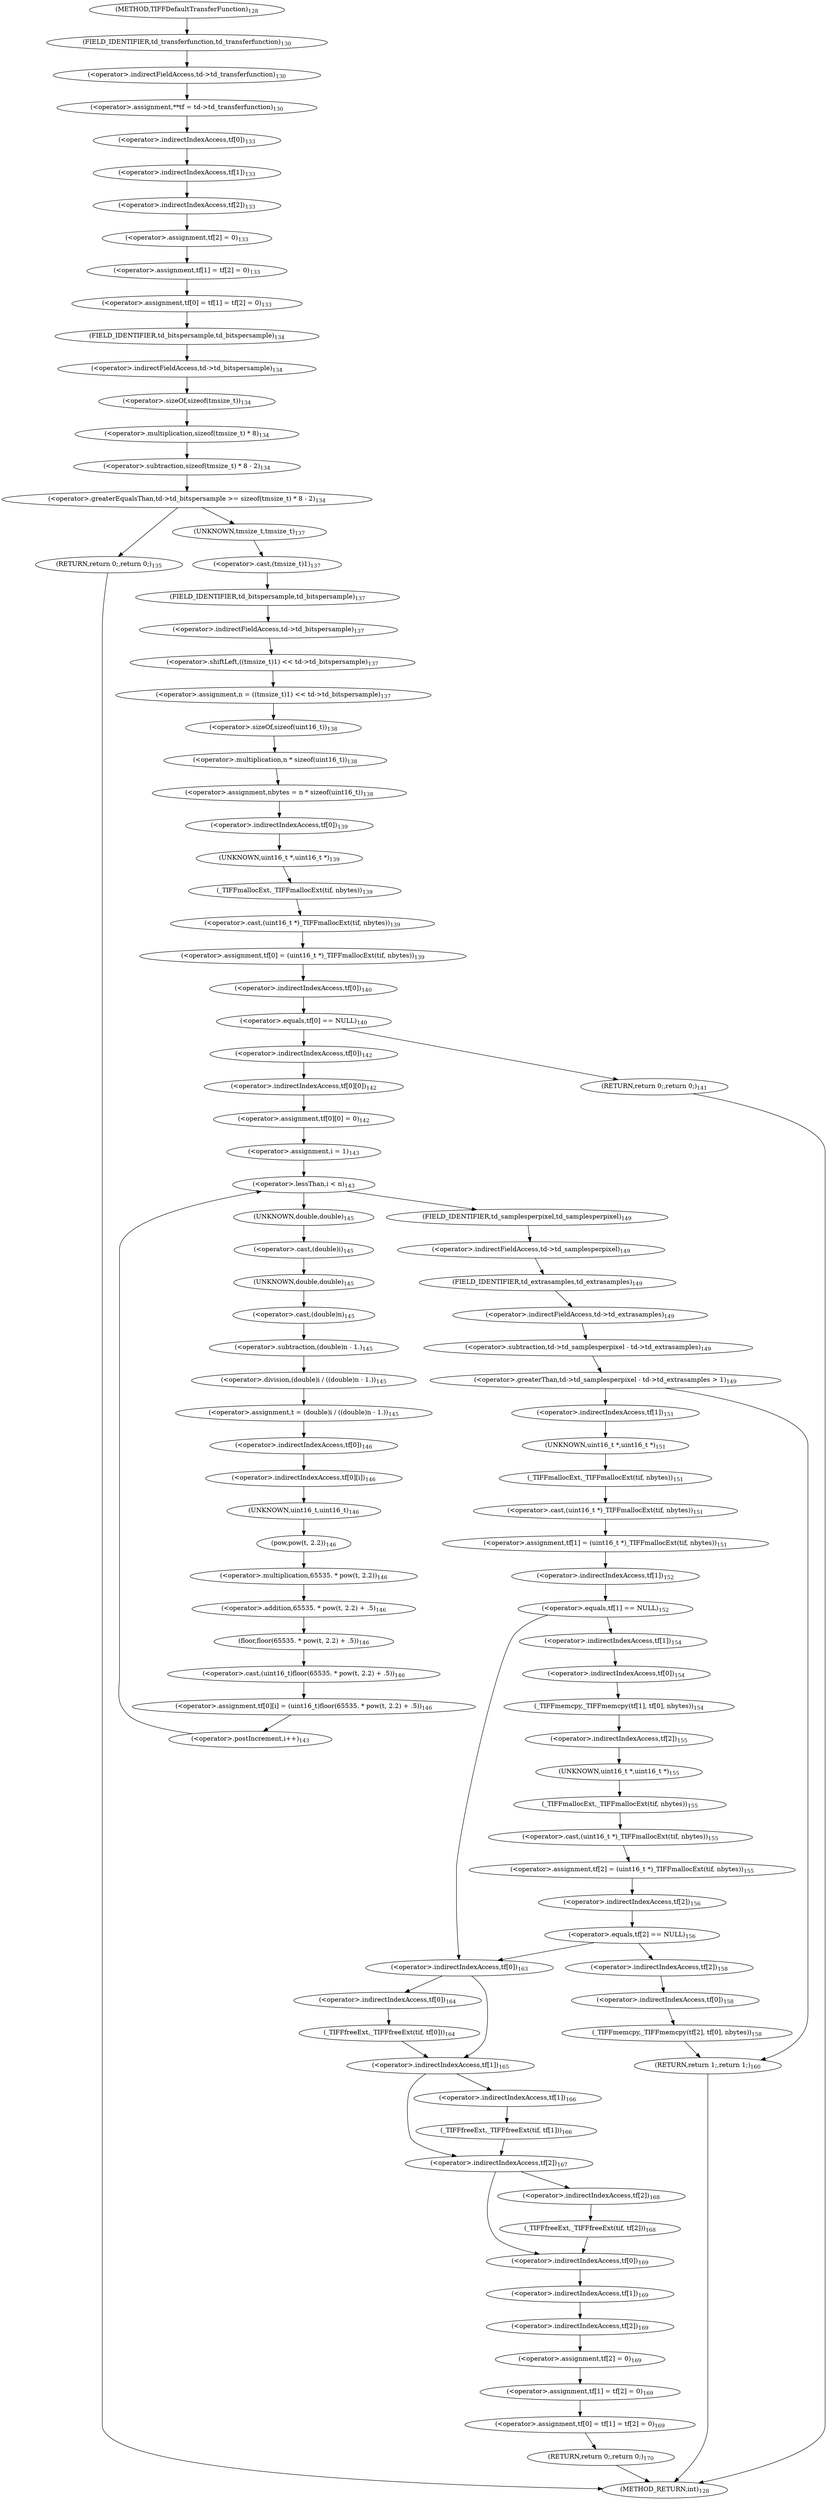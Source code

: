 digraph "TIFFDefaultTransferFunction" {  
"20848" [label = <(&lt;operator&gt;.assignment,**tf = td-&gt;td_transferfunction)<SUB>130</SUB>> ]
"20856" [label = <(&lt;operator&gt;.assignment,tf[0] = tf[1] = tf[2] = 0)<SUB>133</SUB>> ]
"20883" [label = <(&lt;operator&gt;.assignment,n = ((tmsize_t)1) &lt;&lt; td-&gt;td_bitspersample)<SUB>137</SUB>> ]
"20892" [label = <(&lt;operator&gt;.assignment,nbytes = n * sizeof(uint16_t))<SUB>138</SUB>> ]
"20898" [label = <(&lt;operator&gt;.assignment,tf[0] = (uint16_t *)_TIFFmallocExt(tif, nbytes))<SUB>139</SUB>> ]
"20916" [label = <(&lt;operator&gt;.assignment,tf[0][0] = 0)<SUB>142</SUB>> ]
"21023" [label = <(RETURN,return 1;,return 1;)<SUB>160</SUB>> ]
"21056" [label = <(&lt;operator&gt;.assignment,tf[0] = tf[1] = tf[2] = 0)<SUB>169</SUB>> ]
"21069" [label = <(RETURN,return 0;,return 0;)<SUB>170</SUB>> ]
"20850" [label = <(&lt;operator&gt;.indirectFieldAccess,td-&gt;td_transferfunction)<SUB>130</SUB>> ]
"20857" [label = <(&lt;operator&gt;.indirectIndexAccess,tf[0])<SUB>133</SUB>> ]
"20860" [label = <(&lt;operator&gt;.assignment,tf[1] = tf[2] = 0)<SUB>133</SUB>> ]
"20870" [label = <(&lt;operator&gt;.greaterEqualsThan,td-&gt;td_bitspersample &gt;= sizeof(tmsize_t) * 8 - 2)<SUB>134</SUB>> ]
"20885" [label = <(&lt;operator&gt;.shiftLeft,((tmsize_t)1) &lt;&lt; td-&gt;td_bitspersample)<SUB>137</SUB>> ]
"20894" [label = <(&lt;operator&gt;.multiplication,n * sizeof(uint16_t))<SUB>138</SUB>> ]
"20899" [label = <(&lt;operator&gt;.indirectIndexAccess,tf[0])<SUB>139</SUB>> ]
"20902" [label = <(&lt;operator&gt;.cast,(uint16_t *)_TIFFmallocExt(tif, nbytes))<SUB>139</SUB>> ]
"20908" [label = <(&lt;operator&gt;.equals,tf[0] == NULL)<SUB>140</SUB>> ]
"20917" [label = <(&lt;operator&gt;.indirectIndexAccess,tf[0][0])<SUB>142</SUB>> ]
"20928" [label = <(&lt;operator&gt;.lessThan,i &lt; n)<SUB>143</SUB>> ]
"20931" [label = <(&lt;operator&gt;.postIncrement,i++)<SUB>143</SUB>> ]
"20963" [label = <(&lt;operator&gt;.greaterThan,td-&gt;td_samplesperpixel - td-&gt;td_extrasamples &gt; 1)<SUB>149</SUB>> ]
"21027" [label = <(&lt;operator&gt;.indirectIndexAccess,tf[0])<SUB>163</SUB>> ]
"21037" [label = <(&lt;operator&gt;.indirectIndexAccess,tf[1])<SUB>165</SUB>> ]
"21047" [label = <(&lt;operator&gt;.indirectIndexAccess,tf[2])<SUB>167</SUB>> ]
"21057" [label = <(&lt;operator&gt;.indirectIndexAccess,tf[0])<SUB>169</SUB>> ]
"21060" [label = <(&lt;operator&gt;.assignment,tf[1] = tf[2] = 0)<SUB>169</SUB>> ]
"20852" [label = <(FIELD_IDENTIFIER,td_transferfunction,td_transferfunction)<SUB>130</SUB>> ]
"20861" [label = <(&lt;operator&gt;.indirectIndexAccess,tf[1])<SUB>133</SUB>> ]
"20864" [label = <(&lt;operator&gt;.assignment,tf[2] = 0)<SUB>133</SUB>> ]
"20871" [label = <(&lt;operator&gt;.indirectFieldAccess,td-&gt;td_bitspersample)<SUB>134</SUB>> ]
"20874" [label = <(&lt;operator&gt;.subtraction,sizeof(tmsize_t) * 8 - 2)<SUB>134</SUB>> ]
"20881" [label = <(RETURN,return 0;,return 0;)<SUB>135</SUB>> ]
"20886" [label = <(&lt;operator&gt;.cast,(tmsize_t)1)<SUB>137</SUB>> ]
"20889" [label = <(&lt;operator&gt;.indirectFieldAccess,td-&gt;td_bitspersample)<SUB>137</SUB>> ]
"20896" [label = <(&lt;operator&gt;.sizeOf,sizeof(uint16_t))<SUB>138</SUB>> ]
"20903" [label = <(UNKNOWN,uint16_t *,uint16_t *)<SUB>139</SUB>> ]
"20904" [label = <(_TIFFmallocExt,_TIFFmallocExt(tif, nbytes))<SUB>139</SUB>> ]
"20909" [label = <(&lt;operator&gt;.indirectIndexAccess,tf[0])<SUB>140</SUB>> ]
"20914" [label = <(RETURN,return 0;,return 0;)<SUB>141</SUB>> ]
"20918" [label = <(&lt;operator&gt;.indirectIndexAccess,tf[0])<SUB>142</SUB>> ]
"20925" [label = <(&lt;operator&gt;.assignment,i = 1)<SUB>143</SUB>> ]
"20935" [label = <(&lt;operator&gt;.assignment,t = (double)i / ((double)n - 1.))<SUB>145</SUB>> ]
"20946" [label = <(&lt;operator&gt;.assignment,tf[0][i] = (uint16_t)floor(65535. * pow(t, 2.2) + .5))<SUB>146</SUB>> ]
"20964" [label = <(&lt;operator&gt;.subtraction,td-&gt;td_samplesperpixel - td-&gt;td_extrasamples)<SUB>149</SUB>> ]
"20973" [label = <(&lt;operator&gt;.assignment,tf[1] = (uint16_t *)_TIFFmallocExt(tif, nbytes))<SUB>151</SUB>> ]
"20990" [label = <(_TIFFmemcpy,_TIFFmemcpy(tf[1], tf[0], nbytes))<SUB>154</SUB>> ]
"20998" [label = <(&lt;operator&gt;.assignment,tf[2] = (uint16_t *)_TIFFmallocExt(tif, nbytes))<SUB>155</SUB>> ]
"21015" [label = <(_TIFFmemcpy,_TIFFmemcpy(tf[2], tf[0], nbytes))<SUB>158</SUB>> ]
"21031" [label = <(_TIFFfreeExt,_TIFFfreeExt(tif, tf[0]))<SUB>164</SUB>> ]
"21041" [label = <(_TIFFfreeExt,_TIFFfreeExt(tif, tf[1]))<SUB>166</SUB>> ]
"21051" [label = <(_TIFFfreeExt,_TIFFfreeExt(tif, tf[2]))<SUB>168</SUB>> ]
"21061" [label = <(&lt;operator&gt;.indirectIndexAccess,tf[1])<SUB>169</SUB>> ]
"21064" [label = <(&lt;operator&gt;.assignment,tf[2] = 0)<SUB>169</SUB>> ]
"20865" [label = <(&lt;operator&gt;.indirectIndexAccess,tf[2])<SUB>133</SUB>> ]
"20873" [label = <(FIELD_IDENTIFIER,td_bitspersample,td_bitspersample)<SUB>134</SUB>> ]
"20875" [label = <(&lt;operator&gt;.multiplication,sizeof(tmsize_t) * 8)<SUB>134</SUB>> ]
"20887" [label = <(UNKNOWN,tmsize_t,tmsize_t)<SUB>137</SUB>> ]
"20891" [label = <(FIELD_IDENTIFIER,td_bitspersample,td_bitspersample)<SUB>137</SUB>> ]
"20937" [label = <(&lt;operator&gt;.division,(double)i / ((double)n - 1.))<SUB>145</SUB>> ]
"20947" [label = <(&lt;operator&gt;.indirectIndexAccess,tf[0][i])<SUB>146</SUB>> ]
"20952" [label = <(&lt;operator&gt;.cast,(uint16_t)floor(65535. * pow(t, 2.2) + .5))<SUB>146</SUB>> ]
"20965" [label = <(&lt;operator&gt;.indirectFieldAccess,td-&gt;td_samplesperpixel)<SUB>149</SUB>> ]
"20968" [label = <(&lt;operator&gt;.indirectFieldAccess,td-&gt;td_extrasamples)<SUB>149</SUB>> ]
"20974" [label = <(&lt;operator&gt;.indirectIndexAccess,tf[1])<SUB>151</SUB>> ]
"20977" [label = <(&lt;operator&gt;.cast,(uint16_t *)_TIFFmallocExt(tif, nbytes))<SUB>151</SUB>> ]
"20983" [label = <(&lt;operator&gt;.equals,tf[1] == NULL)<SUB>152</SUB>> ]
"20991" [label = <(&lt;operator&gt;.indirectIndexAccess,tf[1])<SUB>154</SUB>> ]
"20994" [label = <(&lt;operator&gt;.indirectIndexAccess,tf[0])<SUB>154</SUB>> ]
"20999" [label = <(&lt;operator&gt;.indirectIndexAccess,tf[2])<SUB>155</SUB>> ]
"21002" [label = <(&lt;operator&gt;.cast,(uint16_t *)_TIFFmallocExt(tif, nbytes))<SUB>155</SUB>> ]
"21008" [label = <(&lt;operator&gt;.equals,tf[2] == NULL)<SUB>156</SUB>> ]
"21016" [label = <(&lt;operator&gt;.indirectIndexAccess,tf[2])<SUB>158</SUB>> ]
"21019" [label = <(&lt;operator&gt;.indirectIndexAccess,tf[0])<SUB>158</SUB>> ]
"21033" [label = <(&lt;operator&gt;.indirectIndexAccess,tf[0])<SUB>164</SUB>> ]
"21043" [label = <(&lt;operator&gt;.indirectIndexAccess,tf[1])<SUB>166</SUB>> ]
"21053" [label = <(&lt;operator&gt;.indirectIndexAccess,tf[2])<SUB>168</SUB>> ]
"21065" [label = <(&lt;operator&gt;.indirectIndexAccess,tf[2])<SUB>169</SUB>> ]
"20876" [label = <(&lt;operator&gt;.sizeOf,sizeof(tmsize_t))<SUB>134</SUB>> ]
"20938" [label = <(&lt;operator&gt;.cast,(double)i)<SUB>145</SUB>> ]
"20941" [label = <(&lt;operator&gt;.subtraction,(double)n - 1.)<SUB>145</SUB>> ]
"20948" [label = <(&lt;operator&gt;.indirectIndexAccess,tf[0])<SUB>146</SUB>> ]
"20953" [label = <(UNKNOWN,uint16_t,uint16_t)<SUB>146</SUB>> ]
"20954" [label = <(floor,floor(65535. * pow(t, 2.2) + .5))<SUB>146</SUB>> ]
"20967" [label = <(FIELD_IDENTIFIER,td_samplesperpixel,td_samplesperpixel)<SUB>149</SUB>> ]
"20970" [label = <(FIELD_IDENTIFIER,td_extrasamples,td_extrasamples)<SUB>149</SUB>> ]
"20978" [label = <(UNKNOWN,uint16_t *,uint16_t *)<SUB>151</SUB>> ]
"20979" [label = <(_TIFFmallocExt,_TIFFmallocExt(tif, nbytes))<SUB>151</SUB>> ]
"20984" [label = <(&lt;operator&gt;.indirectIndexAccess,tf[1])<SUB>152</SUB>> ]
"21003" [label = <(UNKNOWN,uint16_t *,uint16_t *)<SUB>155</SUB>> ]
"21004" [label = <(_TIFFmallocExt,_TIFFmallocExt(tif, nbytes))<SUB>155</SUB>> ]
"21009" [label = <(&lt;operator&gt;.indirectIndexAccess,tf[2])<SUB>156</SUB>> ]
"20939" [label = <(UNKNOWN,double,double)<SUB>145</SUB>> ]
"20942" [label = <(&lt;operator&gt;.cast,(double)n)<SUB>145</SUB>> ]
"20955" [label = <(&lt;operator&gt;.addition,65535. * pow(t, 2.2) + .5)<SUB>146</SUB>> ]
"20943" [label = <(UNKNOWN,double,double)<SUB>145</SUB>> ]
"20956" [label = <(&lt;operator&gt;.multiplication,65535. * pow(t, 2.2))<SUB>146</SUB>> ]
"20958" [label = <(pow,pow(t, 2.2))<SUB>146</SUB>> ]
"20843" [label = <(METHOD,TIFFDefaultTransferFunction)<SUB>128</SUB>> ]
"21071" [label = <(METHOD_RETURN,int)<SUB>128</SUB>> ]
  "20848" -> "20857" 
  "20856" -> "20873" 
  "20883" -> "20896" 
  "20892" -> "20899" 
  "20898" -> "20909" 
  "20916" -> "20925" 
  "21023" -> "21071" 
  "21056" -> "21069" 
  "21069" -> "21071" 
  "20850" -> "20848" 
  "20857" -> "20861" 
  "20860" -> "20856" 
  "20870" -> "20881" 
  "20870" -> "20887" 
  "20885" -> "20883" 
  "20894" -> "20892" 
  "20899" -> "20903" 
  "20902" -> "20898" 
  "20908" -> "20914" 
  "20908" -> "20918" 
  "20917" -> "20916" 
  "20928" -> "20939" 
  "20928" -> "20967" 
  "20931" -> "20928" 
  "20963" -> "20974" 
  "20963" -> "21023" 
  "21027" -> "21033" 
  "21027" -> "21037" 
  "21037" -> "21043" 
  "21037" -> "21047" 
  "21047" -> "21053" 
  "21047" -> "21057" 
  "21057" -> "21061" 
  "21060" -> "21056" 
  "20852" -> "20850" 
  "20861" -> "20865" 
  "20864" -> "20860" 
  "20871" -> "20876" 
  "20874" -> "20870" 
  "20881" -> "21071" 
  "20886" -> "20891" 
  "20889" -> "20885" 
  "20896" -> "20894" 
  "20903" -> "20904" 
  "20904" -> "20902" 
  "20909" -> "20908" 
  "20914" -> "21071" 
  "20918" -> "20917" 
  "20925" -> "20928" 
  "20935" -> "20948" 
  "20946" -> "20931" 
  "20964" -> "20963" 
  "20973" -> "20984" 
  "20990" -> "20999" 
  "20998" -> "21009" 
  "21015" -> "21023" 
  "21031" -> "21037" 
  "21041" -> "21047" 
  "21051" -> "21057" 
  "21061" -> "21065" 
  "21064" -> "21060" 
  "20865" -> "20864" 
  "20873" -> "20871" 
  "20875" -> "20874" 
  "20887" -> "20886" 
  "20891" -> "20889" 
  "20937" -> "20935" 
  "20947" -> "20953" 
  "20952" -> "20946" 
  "20965" -> "20970" 
  "20968" -> "20964" 
  "20974" -> "20978" 
  "20977" -> "20973" 
  "20983" -> "21027" 
  "20983" -> "20991" 
  "20991" -> "20994" 
  "20994" -> "20990" 
  "20999" -> "21003" 
  "21002" -> "20998" 
  "21008" -> "21027" 
  "21008" -> "21016" 
  "21016" -> "21019" 
  "21019" -> "21015" 
  "21033" -> "21031" 
  "21043" -> "21041" 
  "21053" -> "21051" 
  "21065" -> "21064" 
  "20876" -> "20875" 
  "20938" -> "20943" 
  "20941" -> "20937" 
  "20948" -> "20947" 
  "20953" -> "20958" 
  "20954" -> "20952" 
  "20967" -> "20965" 
  "20970" -> "20968" 
  "20978" -> "20979" 
  "20979" -> "20977" 
  "20984" -> "20983" 
  "21003" -> "21004" 
  "21004" -> "21002" 
  "21009" -> "21008" 
  "20939" -> "20938" 
  "20942" -> "20941" 
  "20955" -> "20954" 
  "20943" -> "20942" 
  "20956" -> "20955" 
  "20958" -> "20956" 
  "20843" -> "20852" 
}
